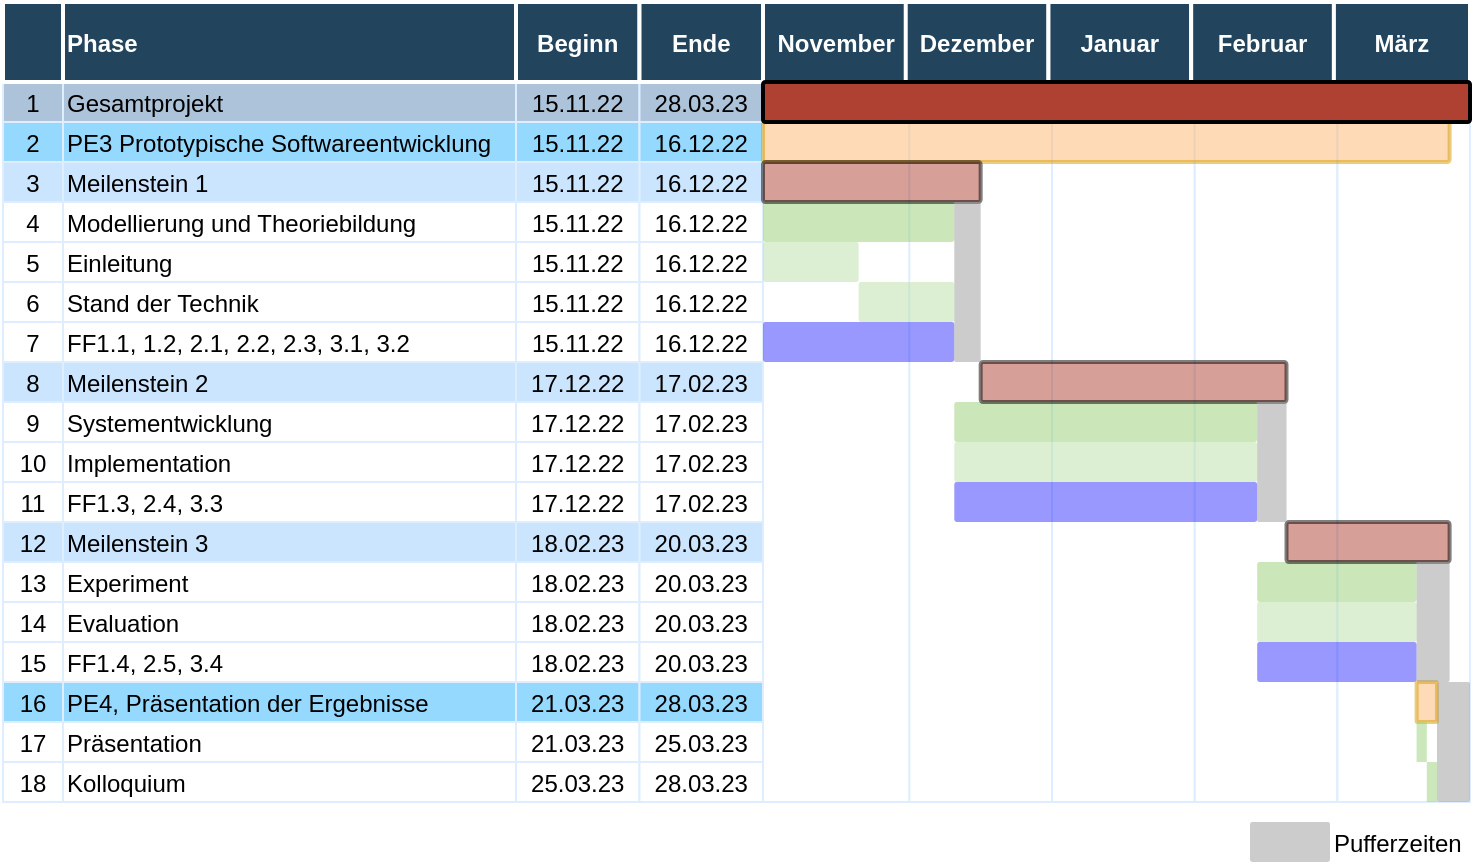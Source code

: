 <mxfile version="20.5.1" type="device"><diagram name="Page-1" id="8378b5f6-a2b2-b727-a746-972ab9d02e00"><mxGraphModel dx="1069" dy="568" grid="1" gridSize="10" guides="1" tooltips="1" connect="0" arrows="1" fold="1" page="1" pageScale="1.5" pageWidth="1169" pageHeight="827" background="none" math="0" shadow="0"><root><mxCell id="0"/><mxCell id="1" parent="0"/><mxCell id="64" value="Gesamtprojekt" style="align=left;strokeColor=#DEEDFF;fillColor=#ADC3D9" parent="1" vertex="1"><mxGeometry x="336.5" y="380" width="320" height="20" as="geometry"/></mxCell><mxCell id="70" value="PE3 Prototypische Softwareentwicklung" style="align=left;strokeColor=#DEEDFF;fillColor=#96D9FF;" parent="1" vertex="1"><mxGeometry x="336.5" y="400.0" width="320.0" height="20" as="geometry"/></mxCell><mxCell id="75" value="Modellierung und Theoriebildung" style="align=left;strokeColor=#DEEDFF" parent="1" vertex="1"><mxGeometry x="336.5" y="440.0" width="320.0" height="20.0" as="geometry"/></mxCell><mxCell id="80" value="Einleitung" style="align=left;strokeColor=#DEEDFF" parent="1" vertex="1"><mxGeometry x="336.5" y="460.0" width="320" height="20" as="geometry"/></mxCell><mxCell id="85" value="Stand der Technik" style="align=left;strokeColor=#DEEDFF" parent="1" vertex="1"><mxGeometry x="336.5" y="480.0" width="320.0" height="20" as="geometry"/></mxCell><mxCell id="90" value="FF1.1, 1.2, 2.1, 2.2, 2.3, 3.1, 3.2" style="align=left;strokeColor=#DEEDFF" parent="1" vertex="1"><mxGeometry x="336.5" y="500.0" width="320.0" height="20" as="geometry"/></mxCell><mxCell id="105" value="Meilenstein 2" style="align=left;strokeColor=#DEEDFF;fillColor=#CCE5FF" parent="1" vertex="1"><mxGeometry x="336.5" y="520.0" width="320.0" height="20.0" as="geometry"/></mxCell><mxCell id="110" value="Systementwicklung" style="align=left;strokeColor=#DEEDFF" parent="1" vertex="1"><mxGeometry x="336.5" y="540.0" width="320.0" height="20" as="geometry"/></mxCell><mxCell id="115" value="Implementation" style="align=left;strokeColor=#DEEDFF" parent="1" vertex="1"><mxGeometry x="336.5" y="560.0" width="320.0" height="20" as="geometry"/></mxCell><mxCell id="120" value="FF1.3, 2.4, 3.3" style="align=left;strokeColor=#DEEDFF" parent="1" vertex="1"><mxGeometry x="336.5" y="580.0" width="320" height="20" as="geometry"/></mxCell><mxCell id="140" value="Meilenstein 3" style="align=left;strokeColor=#DEEDFF;fillColor=#CCE5FF" parent="1" vertex="1"><mxGeometry x="336.5" y="600.0" width="320.0" height="20" as="geometry"/></mxCell><mxCell id="145" value="Experiment" style="align=left;strokeColor=#DEEDFF" parent="1" vertex="1"><mxGeometry x="336.5" y="620.0" width="320.0" height="20" as="geometry"/></mxCell><mxCell id="150" value="FF1.4, 2.5, 3.4" style="align=left;strokeColor=#DEEDFF" parent="1" vertex="1"><mxGeometry x="336.5" y="660.0" width="320.0" height="20" as="geometry"/></mxCell><mxCell id="155" value="PE4, Präsentation der Ergebnisse" style="align=left;strokeColor=#DEEDFF;fillColor=#96D9FF;" parent="1" vertex="1"><mxGeometry x="336.5" y="680.0" width="320.0" height="20" as="geometry"/></mxCell><mxCell id="160" value="Präsentation" style="align=left;strokeColor=#DEEDFF" parent="1" vertex="1"><mxGeometry x="336.5" y="700.0" width="320.0" height="20" as="geometry"/></mxCell><mxCell id="165" value="Kolloquium" style="align=left;strokeColor=#DEEDFF" parent="1" vertex="1"><mxGeometry x="336.5" y="720.0" width="320.0" height="20" as="geometry"/></mxCell><mxCell id="2" value="Phase" style="fillColor=#23445D;strokeColor=#FFFFFF;strokeWidth=2;fontColor=#FFFFFF;fontStyle=1;align=left;" parent="1" vertex="1"><mxGeometry x="336.5" y="340" width="233.5" height="40" as="geometry"/></mxCell><mxCell id="LntkEetmXH8zo4QA5LWf-282" value="Meilenstein 1" style="align=left;strokeColor=#DEEDFF;fillColor=#CCE5FF" parent="1" vertex="1"><mxGeometry x="336.5" y="420.0" width="320.0" height="20" as="geometry"/></mxCell><mxCell id="LntkEetmXH8zo4QA5LWf-289" value="Evaluation" style="align=left;strokeColor=#DEEDFF" parent="1" vertex="1"><mxGeometry x="336.5" y="640.0" width="320.0" height="20" as="geometry"/></mxCell><mxCell id="LntkEetmXH8zo4QA5LWf-294" value="" style="group" parent="1" vertex="1" connectable="0"><mxGeometry x="563" y="340" width="123.5" height="400" as="geometry"/></mxCell><mxCell id="66" value="15.11.22" style="strokeColor=#DEEDFF;fillColor=#ADC3D9" parent="LntkEetmXH8zo4QA5LWf-294" vertex="1"><mxGeometry x="3.51e-13" y="40.0" width="61.75" height="20.0" as="geometry"/></mxCell><mxCell id="67" value="28.03.23" style="strokeColor=#DEEDFF;fillColor=#ADC3D9" parent="LntkEetmXH8zo4QA5LWf-294" vertex="1"><mxGeometry x="61.75" y="40.0" width="61.75" height="20.0" as="geometry"/></mxCell><mxCell id="72" value="15.11.22" style="strokeColor=#DEEDFF;fillColor=#96D9FF;" parent="LntkEetmXH8zo4QA5LWf-294" vertex="1"><mxGeometry x="5.265e-13" y="60.0" width="61.75" height="20.0" as="geometry"/></mxCell><mxCell id="73" value="16.12.22" style="strokeColor=#DEEDFF;fillColor=#96D9FF;" parent="LntkEetmXH8zo4QA5LWf-294" vertex="1"><mxGeometry x="61.75" y="60.0" width="61.75" height="20.0" as="geometry"/></mxCell><mxCell id="77" value="15.11.22" style="strokeColor=#DEEDFF" parent="LntkEetmXH8zo4QA5LWf-294" vertex="1"><mxGeometry x="5.265e-13" y="100.0" width="61.75" height="20.0" as="geometry"/></mxCell><mxCell id="78" value="16.12.22" style="strokeColor=#DEEDFF" parent="LntkEetmXH8zo4QA5LWf-294" vertex="1"><mxGeometry x="61.75" y="100.0" width="61.75" height="20.0" as="geometry"/></mxCell><mxCell id="82" value="15.11.22" style="strokeColor=#DEEDFF" parent="LntkEetmXH8zo4QA5LWf-294" vertex="1"><mxGeometry x="3.51e-13" y="120.0" width="61.75" height="20.0" as="geometry"/></mxCell><mxCell id="83" value="16.12.22" style="strokeColor=#DEEDFF" parent="LntkEetmXH8zo4QA5LWf-294" vertex="1"><mxGeometry x="61.75" y="120.0" width="61.75" height="20.0" as="geometry"/></mxCell><mxCell id="87" value="15.11.22" style="strokeColor=#DEEDFF" parent="LntkEetmXH8zo4QA5LWf-294" vertex="1"><mxGeometry x="2.633e-13" y="140.0" width="61.75" height="20.0" as="geometry"/></mxCell><mxCell id="88" value="16.12.22" style="strokeColor=#DEEDFF" parent="LntkEetmXH8zo4QA5LWf-294" vertex="1"><mxGeometry x="61.75" y="140.0" width="61.75" height="20.0" as="geometry"/></mxCell><mxCell id="92" value="15.11.22" style="strokeColor=#DEEDFF" parent="LntkEetmXH8zo4QA5LWf-294" vertex="1"><mxGeometry x="2.633e-13" y="160.0" width="61.75" height="20.0" as="geometry"/></mxCell><mxCell id="93" value="16.12.22" style="strokeColor=#DEEDFF" parent="LntkEetmXH8zo4QA5LWf-294" vertex="1"><mxGeometry x="61.75" y="160.0" width="61.75" height="20.0" as="geometry"/></mxCell><mxCell id="107" value="17.12.22" style="strokeColor=#DEEDFF;fillColor=#CCE5FF" parent="LntkEetmXH8zo4QA5LWf-294" vertex="1"><mxGeometry x="7.02e-13" y="180.0" width="61.75" height="20.0" as="geometry"/></mxCell><mxCell id="108" value="17.02.23" style="strokeColor=#DEEDFF;fillColor=#CCE5FF" parent="LntkEetmXH8zo4QA5LWf-294" vertex="1"><mxGeometry x="61.75" y="180.0" width="61.75" height="20.0" as="geometry"/></mxCell><mxCell id="112" value="17.12.22" style="strokeColor=#DEEDFF" parent="LntkEetmXH8zo4QA5LWf-294" vertex="1"><mxGeometry x="5.265e-13" y="200.0" width="61.75" height="20.0" as="geometry"/></mxCell><mxCell id="113" value="17.02.23" style="strokeColor=#DEEDFF" parent="LntkEetmXH8zo4QA5LWf-294" vertex="1"><mxGeometry x="61.75" y="200.0" width="61.75" height="20.0" as="geometry"/></mxCell><mxCell id="117" value="17.12.22" style="strokeColor=#DEEDFF" parent="LntkEetmXH8zo4QA5LWf-294" vertex="1"><mxGeometry x="5.265e-13" y="220.0" width="61.75" height="20.0" as="geometry"/></mxCell><mxCell id="118" value="17.02.23" style="strokeColor=#DEEDFF" parent="LntkEetmXH8zo4QA5LWf-294" vertex="1"><mxGeometry x="61.75" y="220.0" width="61.75" height="20.0" as="geometry"/></mxCell><mxCell id="122" value="17.12.22" style="strokeColor=#DEEDFF" parent="LntkEetmXH8zo4QA5LWf-294" vertex="1"><mxGeometry x="3.51e-13" y="240.0" width="61.75" height="20.0" as="geometry"/></mxCell><mxCell id="123" value="17.02.23" style="strokeColor=#DEEDFF" parent="LntkEetmXH8zo4QA5LWf-294" vertex="1"><mxGeometry x="61.75" y="240.0" width="61.75" height="20.0" as="geometry"/></mxCell><mxCell id="142" value="18.02.23" style="strokeColor=#DEEDFF;fillColor=#CCE5FF" parent="LntkEetmXH8zo4QA5LWf-294" vertex="1"><mxGeometry y="260" width="61.75" height="20.0" as="geometry"/></mxCell><mxCell id="143" value="20.03.23" style="strokeColor=#DEEDFF;fillColor=#CCE5FF" parent="LntkEetmXH8zo4QA5LWf-294" vertex="1"><mxGeometry x="61.75" y="260.0" width="61.75" height="20.0" as="geometry"/></mxCell><mxCell id="147" value="18.02.23" style="strokeColor=#DEEDFF" parent="LntkEetmXH8zo4QA5LWf-294" vertex="1"><mxGeometry x="1.053e-12" y="280.0" width="61.75" height="20.0" as="geometry"/></mxCell><mxCell id="148" value="20.03.23" style="strokeColor=#DEEDFF" parent="LntkEetmXH8zo4QA5LWf-294" vertex="1"><mxGeometry x="61.75" y="280.0" width="61.75" height="20.0" as="geometry"/></mxCell><mxCell id="152" value="18.02.23" style="strokeColor=#DEEDFF" parent="LntkEetmXH8zo4QA5LWf-294" vertex="1"><mxGeometry x="1.053e-12" y="320.0" width="61.75" height="20.0" as="geometry"/></mxCell><mxCell id="153" value="20.03.23" style="strokeColor=#DEEDFF" parent="LntkEetmXH8zo4QA5LWf-294" vertex="1"><mxGeometry x="61.75" y="320.0" width="61.75" height="20.0" as="geometry"/></mxCell><mxCell id="157" value="21.03.23" style="strokeColor=#DEEDFF;fillColor=#96D9FF;" parent="LntkEetmXH8zo4QA5LWf-294" vertex="1"><mxGeometry x="8.775e-13" y="340.0" width="61.75" height="20.0" as="geometry"/></mxCell><mxCell id="158" value="28.03.23" style="strokeColor=#DEEDFF;fillColor=#96D9FF;" parent="LntkEetmXH8zo4QA5LWf-294" vertex="1"><mxGeometry x="61.75" y="340.0" width="61.75" height="20.0" as="geometry"/></mxCell><mxCell id="162" value="21.03.23" style="strokeColor=#DEEDFF" parent="LntkEetmXH8zo4QA5LWf-294" vertex="1"><mxGeometry x="8.775e-13" y="360.0" width="61.75" height="20.0" as="geometry"/></mxCell><mxCell id="163" value="25.03.23" style="strokeColor=#DEEDFF" parent="LntkEetmXH8zo4QA5LWf-294" vertex="1"><mxGeometry x="61.75" y="360.0" width="61.75" height="20.0" as="geometry"/></mxCell><mxCell id="167" value="25.03.23" style="strokeColor=#DEEDFF" parent="LntkEetmXH8zo4QA5LWf-294" vertex="1"><mxGeometry x="8.775e-13" y="380.0" width="61.75" height="20.0" as="geometry"/></mxCell><mxCell id="168" value="28.03.23" style="strokeColor=#DEEDFF" parent="LntkEetmXH8zo4QA5LWf-294" vertex="1"><mxGeometry x="61.75" y="380.0" width="61.75" height="20.0" as="geometry"/></mxCell><mxCell id="13" value="Beginn" style="fillColor=#23445D;strokeColor=#FFFFFF;strokeWidth=2;fontColor=#FFFFFF;fontStyle=1" parent="LntkEetmXH8zo4QA5LWf-294" vertex="1"><mxGeometry x="1.755e-13" width="61.75" height="40.0" as="geometry"/></mxCell><mxCell id="14" value="Ende" style="fillColor=#23445D;strokeColor=#FFFFFF;strokeWidth=2;fontColor=#FFFFFF;fontStyle=1" parent="LntkEetmXH8zo4QA5LWf-294" vertex="1"><mxGeometry x="61.75" y="5.684e-14" width="61.75" height="40.0" as="geometry"/></mxCell><mxCell id="LntkEetmXH8zo4QA5LWf-283" value="15.11.22" style="strokeColor=#DEEDFF;fillColor=#CCE5FF" parent="LntkEetmXH8zo4QA5LWf-294" vertex="1"><mxGeometry x="5.265e-13" y="80.0" width="61.75" height="20.0" as="geometry"/></mxCell><mxCell id="LntkEetmXH8zo4QA5LWf-284" value="16.12.22" style="strokeColor=#DEEDFF;fillColor=#CCE5FF" parent="LntkEetmXH8zo4QA5LWf-294" vertex="1"><mxGeometry x="61.75" y="80.0" width="61.75" height="20.0" as="geometry"/></mxCell><mxCell id="LntkEetmXH8zo4QA5LWf-290" value="18.02.23" style="strokeColor=#DEEDFF" parent="LntkEetmXH8zo4QA5LWf-294" vertex="1"><mxGeometry x="1.053e-12" y="300.0" width="61.75" height="20.0" as="geometry"/></mxCell><mxCell id="LntkEetmXH8zo4QA5LWf-291" value="20.03.23" style="strokeColor=#DEEDFF" parent="LntkEetmXH8zo4QA5LWf-294" vertex="1"><mxGeometry x="61.75" y="300.0" width="61.75" height="20.0" as="geometry"/></mxCell><mxCell id="LntkEetmXH8zo4QA5LWf-295" value="" style="group" parent="1" vertex="1" connectable="0"><mxGeometry x="306.5" y="340" width="30" height="400" as="geometry"/></mxCell><mxCell id="63" value="1" style="strokeColor=#DEEDFF;fillColor=#ADC3D9" parent="LntkEetmXH8zo4QA5LWf-295" vertex="1"><mxGeometry x="2.984e-13" y="40.0" width="30.0" height="20.0" as="geometry"/></mxCell><mxCell id="69" value="2" style="strokeColor=#DEEDFF;fillColor=#96D9FF;" parent="LntkEetmXH8zo4QA5LWf-295" vertex="1"><mxGeometry x="4.69e-13" y="60.0" width="30.0" height="20.0" as="geometry"/></mxCell><mxCell id="74" value="4" style="strokeColor=#DEEDFF" parent="LntkEetmXH8zo4QA5LWf-295" vertex="1"><mxGeometry x="5.116e-13" y="100.0" width="30.0" height="20.0" as="geometry"/></mxCell><mxCell id="79" value="5" style="strokeColor=#DEEDFF" parent="LntkEetmXH8zo4QA5LWf-295" vertex="1"><mxGeometry x="2.984e-13" y="120.0" width="30.0" height="20.0" as="geometry"/></mxCell><mxCell id="84" value="6" style="strokeColor=#DEEDFF" parent="LntkEetmXH8zo4QA5LWf-295" vertex="1"><mxGeometry x="2.132e-13" y="140.0" width="30.0" height="20.0" as="geometry"/></mxCell><mxCell id="89" value="7" style="strokeColor=#DEEDFF" parent="LntkEetmXH8zo4QA5LWf-295" vertex="1"><mxGeometry x="2.132e-13" y="160.0" width="30.0" height="20.0" as="geometry"/></mxCell><mxCell id="104" value="8" style="strokeColor=#DEEDFF;fillColor=#CCE5FF" parent="LntkEetmXH8zo4QA5LWf-295" vertex="1"><mxGeometry x="5.542e-13" y="180.0" width="30.0" height="20.0" as="geometry"/></mxCell><mxCell id="109" value="9" style="strokeColor=#DEEDFF" parent="LntkEetmXH8zo4QA5LWf-295" vertex="1"><mxGeometry x="5.116e-13" y="200.0" width="30.0" height="20.0" as="geometry"/></mxCell><mxCell id="114" value="10" style="strokeColor=#DEEDFF" parent="LntkEetmXH8zo4QA5LWf-295" vertex="1"><mxGeometry x="5.116e-13" y="220.0" width="30.0" height="20.0" as="geometry"/></mxCell><mxCell id="119" value="11" style="strokeColor=#DEEDFF" parent="LntkEetmXH8zo4QA5LWf-295" vertex="1"><mxGeometry x="2.984e-13" y="240.0" width="30.0" height="20.0" as="geometry"/></mxCell><mxCell id="139" value="12" style="strokeColor=#DEEDFF;fillColor=#CCE5FF" parent="LntkEetmXH8zo4QA5LWf-295" vertex="1"><mxGeometry y="260.0" width="30.0" height="20.0" as="geometry"/></mxCell><mxCell id="144" value="13" style="strokeColor=#DEEDFF" parent="LntkEetmXH8zo4QA5LWf-295" vertex="1"><mxGeometry x="1.066e-12" y="280.0" width="30.0" height="20.0" as="geometry"/></mxCell><mxCell id="149" value="15" style="strokeColor=#DEEDFF" parent="LntkEetmXH8zo4QA5LWf-295" vertex="1"><mxGeometry x="1.066e-12" y="320.0" width="30.0" height="20.0" as="geometry"/></mxCell><mxCell id="154" value="16" style="strokeColor=#DEEDFF;fillColor=#96D9FF;" parent="LntkEetmXH8zo4QA5LWf-295" vertex="1"><mxGeometry x="8.527e-13" y="340.0" width="30.0" height="20.0" as="geometry"/></mxCell><mxCell id="159" value="17" style="strokeColor=#DEEDFF" parent="LntkEetmXH8zo4QA5LWf-295" vertex="1"><mxGeometry x="8.1e-13" y="360.0" width="30.0" height="20.0" as="geometry"/></mxCell><mxCell id="164" value="18" style="strokeColor=#DEEDFF" parent="LntkEetmXH8zo4QA5LWf-295" vertex="1"><mxGeometry x="8.1e-13" y="380.0" width="30.0" height="20.0" as="geometry"/></mxCell><mxCell id="3" value="" style="fillColor=#23445D;strokeColor=#FFFFFF;strokeWidth=2;fontColor=#FFFFFF;fontStyle=1" parent="LntkEetmXH8zo4QA5LWf-295" vertex="1"><mxGeometry x="2.984e-13" width="30.0" height="40.0" as="geometry"/></mxCell><mxCell id="LntkEetmXH8zo4QA5LWf-281" value="3" style="strokeColor=#DEEDFF;fillColor=#CCE5FF" parent="LntkEetmXH8zo4QA5LWf-295" vertex="1"><mxGeometry x="4.69e-13" y="80.0" width="30.0" height="20.0" as="geometry"/></mxCell><mxCell id="LntkEetmXH8zo4QA5LWf-288" value="14" style="strokeColor=#DEEDFF" parent="LntkEetmXH8zo4QA5LWf-295" vertex="1"><mxGeometry x="1.066e-12" y="300" width="30.0" height="20.0" as="geometry"/></mxCell><mxCell id="LntkEetmXH8zo4QA5LWf-296" value="" style="group" parent="1" vertex="1" connectable="0"><mxGeometry x="686.5" y="340" width="353.5" height="400" as="geometry"/></mxCell><mxCell id="194" value="" style="strokeColor=#DEEDFF;container=0;" parent="LntkEetmXH8zo4QA5LWf-296" vertex="1"><mxGeometry y="40" width="83.341" height="360" as="geometry"/></mxCell><mxCell id="196" value="" style="strokeColor=#DEEDFF;container=0;" parent="LntkEetmXH8zo4QA5LWf-296" vertex="1"><mxGeometry x="73.147" y="40" width="71.363" height="360" as="geometry"/></mxCell><mxCell id="197" value="" style="strokeColor=#DEEDFF;container=0;" parent="LntkEetmXH8zo4QA5LWf-296" vertex="1"><mxGeometry x="144.509" y="40" width="71.363" height="360" as="geometry"/></mxCell><mxCell id="198" value="" style="strokeColor=#DEEDFF;fillColor=default;container=0;" parent="LntkEetmXH8zo4QA5LWf-296" vertex="1"><mxGeometry x="215.872" y="40" width="71.363" height="360" as="geometry"/></mxCell><mxCell id="199" value="" style="strokeColor=#DEEDFF;fillColor=default;container=0;" parent="LntkEetmXH8zo4QA5LWf-296" vertex="1"><mxGeometry x="287.235" y="40" width="66.265" height="360" as="geometry"/></mxCell><mxCell id="4" value="November" style="fillColor=#23445D;strokeColor=#FFFFFF;strokeWidth=2;fontColor=#FFFFFF;fontStyle=1;container=0;" parent="LntkEetmXH8zo4QA5LWf-296" vertex="1"><mxGeometry width="73.147" height="40" as="geometry"/></mxCell><mxCell id="15" value="Dezember" style="fillColor=#23445D;strokeColor=#FFFFFF;strokeWidth=2;fontColor=#FFFFFF;fontStyle=1;container=0;" parent="LntkEetmXH8zo4QA5LWf-296" vertex="1"><mxGeometry x="71.363" width="71.363" height="40" as="geometry"/></mxCell><mxCell id="23" value="Januar" style="fillColor=#23445D;strokeColor=#FFFFFF;strokeWidth=2;fontColor=#FFFFFF;fontStyle=1;container=0;" parent="LntkEetmXH8zo4QA5LWf-296" vertex="1"><mxGeometry x="142.725" width="71.363" height="40" as="geometry"/></mxCell><mxCell id="31" value="Februar" style="fillColor=#23445D;strokeColor=#FFFFFF;strokeWidth=2;fontColor=#FFFFFF;fontStyle=1;container=0;" parent="LntkEetmXH8zo4QA5LWf-296" vertex="1"><mxGeometry x="214.088" width="71.363" height="40" as="geometry"/></mxCell><mxCell id="39" value="März" style="fillColor=#23445D;strokeColor=#FFFFFF;strokeWidth=2;fontColor=#FFFFFF;fontStyle=1;container=0;" parent="LntkEetmXH8zo4QA5LWf-296" vertex="1"><mxGeometry x="285.451" width="68.049" height="40" as="geometry"/></mxCell><mxCell id="242" value="" style="shape=mxgraph.flowchart.process;fillColor=#FFB570;strokeColor=#d79b00;strokeWidth=2;opacity=50;container=0;" parent="LntkEetmXH8zo4QA5LWf-296" vertex="1"><mxGeometry y="60" width="343.305" height="20" as="geometry"/></mxCell><mxCell id="244" value="" style="shape=mxgraph.flowchart.process;fillColor=#97D077;strokeColor=none;strokeWidth=2;opacity=50;container=0;" parent="LntkEetmXH8zo4QA5LWf-296" vertex="1"><mxGeometry y="100" width="95.648" height="20" as="geometry"/></mxCell><mxCell id="245" value="" style="shape=mxgraph.flowchart.process;fillColor=#B9E0A5;strokeColor=none;strokeWidth=2;opacity=50;container=0;" parent="LntkEetmXH8zo4QA5LWf-296" vertex="1"><mxGeometry y="120" width="47.824" height="20" as="geometry"/></mxCell><mxCell id="246" value="" style="shape=mxgraph.flowchart.process;fillColor=#B9E0A5;strokeColor=none;strokeWidth=2;opacity=50;container=0;" parent="LntkEetmXH8zo4QA5LWf-296" vertex="1"><mxGeometry x="47.824" y="140" width="47.824" height="20" as="geometry"/></mxCell><mxCell id="252" value="" style="shape=mxgraph.flowchart.process;fillColor=#3333FF;strokeColor=none;strokeWidth=2;opacity=50;container=0;" parent="LntkEetmXH8zo4QA5LWf-296" vertex="1"><mxGeometry y="160" width="95.648" height="20" as="geometry"/></mxCell><mxCell id="254" value="" style="shape=mxgraph.flowchart.process;fillColor=#AE4132;strokeColor=#000000;strokeWidth=2;opacity=100;container=0;" parent="LntkEetmXH8zo4QA5LWf-296" vertex="1"><mxGeometry y="40" width="353.5" height="20" as="geometry"/></mxCell><mxCell id="255" value="" style="shape=mxgraph.flowchart.process;fillColor=#97D077;strokeColor=none;strokeWidth=2;opacity=50;container=0;" parent="LntkEetmXH8zo4QA5LWf-296" vertex="1"><mxGeometry x="95.648" y="200" width="151.443" height="20" as="geometry"/></mxCell><mxCell id="256" value="" style="shape=mxgraph.flowchart.process;fillColor=#AE4132;strokeColor=#000000;strokeWidth=2;opacity=50;container=0;" parent="LntkEetmXH8zo4QA5LWf-296" vertex="1"><mxGeometry x="108.828" y="180" width="152.92" height="20" as="geometry"/></mxCell><mxCell id="257" value="" style="shape=mxgraph.flowchart.process;fillColor=#B9E0A5;strokeColor=none;strokeWidth=2;opacity=50;container=0;" parent="LntkEetmXH8zo4QA5LWf-296" vertex="1"><mxGeometry x="95.648" y="220" width="151.443" height="20" as="geometry"/></mxCell><mxCell id="258" value="" style="shape=mxgraph.flowchart.process;fillColor=#3333FF;strokeColor=none;strokeWidth=2;opacity=50;container=0;" parent="LntkEetmXH8zo4QA5LWf-296" vertex="1"><mxGeometry x="95.648" y="240" width="151.443" height="20" as="geometry"/></mxCell><mxCell id="262" value="" style="shape=mxgraph.flowchart.process;fillColor=#97D077;strokeColor=none;strokeWidth=2;opacity=50;container=0;" parent="LntkEetmXH8zo4QA5LWf-296" vertex="1"><mxGeometry x="247.091" y="280" width="79.707" height="20" as="geometry"/></mxCell><mxCell id="263" value="" style="shape=mxgraph.flowchart.process;fillColor=#3333FF;strokeColor=none;strokeWidth=2;opacity=50;container=0;" parent="LntkEetmXH8zo4QA5LWf-296" vertex="1"><mxGeometry x="247.091" y="320" width="79.707" height="20" as="geometry"/></mxCell><mxCell id="264" value="" style="shape=mxgraph.flowchart.process;fillColor=#FFB570;strokeColor=#d79b00;strokeWidth=2;opacity=50;container=0;" parent="LntkEetmXH8zo4QA5LWf-296" vertex="1"><mxGeometry x="326.798" y="340" width="10.195" height="20" as="geometry"/></mxCell><mxCell id="268" value="" style="shape=mxgraph.flowchart.process;fillColor=#AE4132;strokeColor=#000000;strokeWidth=2;opacity=50;container=0;" parent="LntkEetmXH8zo4QA5LWf-296" vertex="1"><mxGeometry x="261.748" y="260" width="81.557" height="20" as="geometry"/></mxCell><mxCell id="LntkEetmXH8zo4QA5LWf-285" value="" style="shape=mxgraph.flowchart.process;fillColor=#AE4132;strokeColor=#000000;strokeWidth=2;opacity=50;container=0;" parent="LntkEetmXH8zo4QA5LWf-296" vertex="1"><mxGeometry y="80" width="108.828" height="20" as="geometry"/></mxCell><mxCell id="LntkEetmXH8zo4QA5LWf-286" value="" style="shape=mxgraph.flowchart.process;fillColor=#97D077;strokeColor=none;strokeWidth=2;opacity=50;container=0;" parent="LntkEetmXH8zo4QA5LWf-296" vertex="1"><mxGeometry x="326.798" y="360" width="5.097" height="20" as="geometry"/></mxCell><mxCell id="LntkEetmXH8zo4QA5LWf-287" value="" style="shape=mxgraph.flowchart.process;fillColor=#97D077;strokeColor=none;strokeWidth=2;opacity=50;container=0;" parent="LntkEetmXH8zo4QA5LWf-296" vertex="1"><mxGeometry x="331.895" y="380" width="5.097" height="20" as="geometry"/></mxCell><mxCell id="LntkEetmXH8zo4QA5LWf-292" value="" style="shape=mxgraph.flowchart.process;fillColor=#B9E0A5;strokeColor=none;strokeWidth=2;opacity=50;container=0;" parent="LntkEetmXH8zo4QA5LWf-296" vertex="1"><mxGeometry x="247.091" y="300" width="79.707" height="20" as="geometry"/></mxCell><mxCell id="raMZ_MY6_WZp_F58sL-c-275" value="" style="shape=mxgraph.flowchart.process;fillColor=#999999;strokeColor=none;strokeWidth=2;opacity=50;container=0;fontColor=#333333;" vertex="1" parent="LntkEetmXH8zo4QA5LWf-296"><mxGeometry x="95.648" y="100" width="13.184" height="80" as="geometry"/></mxCell><mxCell id="raMZ_MY6_WZp_F58sL-c-276" value="" style="shape=mxgraph.flowchart.process;fillColor=#999999;strokeColor=none;strokeWidth=2;opacity=50;container=0;fontColor=#333333;" vertex="1" parent="LntkEetmXH8zo4QA5LWf-296"><mxGeometry x="247.091" y="200" width="14.658" height="60" as="geometry"/></mxCell><mxCell id="raMZ_MY6_WZp_F58sL-c-277" value="" style="shape=mxgraph.flowchart.process;fillColor=#999999;strokeColor=none;strokeWidth=2;opacity=50;container=0;fontColor=#333333;" vertex="1" parent="LntkEetmXH8zo4QA5LWf-296"><mxGeometry x="326.798" y="280" width="16.507" height="60" as="geometry"/></mxCell><mxCell id="raMZ_MY6_WZp_F58sL-c-278" value="" style="shape=mxgraph.flowchart.process;fillColor=#999999;strokeColor=none;strokeWidth=2;opacity=50;container=0;fontColor=#333333;" vertex="1" parent="LntkEetmXH8zo4QA5LWf-296"><mxGeometry x="336.993" y="340" width="16.507" height="60" as="geometry"/></mxCell><mxCell id="raMZ_MY6_WZp_F58sL-c-269" value="Pufferzeiten" style="align=left;strokeColor=none;" vertex="1" parent="1"><mxGeometry x="970" y="750" width="60" height="20" as="geometry"/></mxCell><mxCell id="raMZ_MY6_WZp_F58sL-c-268" value="" style="shape=mxgraph.flowchart.process;fillColor=#999999;strokeColor=none;strokeWidth=2;opacity=50;container=0;fontColor=#333333;" vertex="1" parent="1"><mxGeometry x="930" y="750" width="40" height="20" as="geometry"/></mxCell></root></mxGraphModel></diagram></mxfile>
